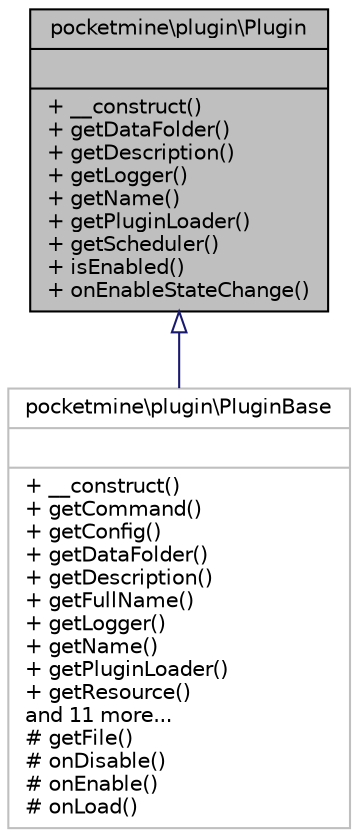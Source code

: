 digraph "pocketmine\plugin\Plugin"
{
 // INTERACTIVE_SVG=YES
 // LATEX_PDF_SIZE
  edge [fontname="Helvetica",fontsize="10",labelfontname="Helvetica",labelfontsize="10"];
  node [fontname="Helvetica",fontsize="10",shape=record];
  Node1 [label="{pocketmine\\plugin\\Plugin\n||+ __construct()\l+ getDataFolder()\l+ getDescription()\l+ getLogger()\l+ getName()\l+ getPluginLoader()\l+ getScheduler()\l+ isEnabled()\l+ onEnableStateChange()\l}",height=0.2,width=0.4,color="black", fillcolor="grey75", style="filled", fontcolor="black",tooltip=" "];
  Node1 -> Node2 [dir="back",color="midnightblue",fontsize="10",style="solid",arrowtail="onormal",fontname="Helvetica"];
  Node2 [label="{pocketmine\\plugin\\PluginBase\n||+ __construct()\l+ getCommand()\l+ getConfig()\l+ getDataFolder()\l+ getDescription()\l+ getFullName()\l+ getLogger()\l+ getName()\l+ getPluginLoader()\l+ getResource()\land 11 more...\l# getFile()\l# onDisable()\l# onEnable()\l# onLoad()\l}",height=0.2,width=0.4,color="grey75", fillcolor="white", style="filled",URL="$d1/d8e/classpocketmine_1_1plugin_1_1_plugin_base.html",tooltip=" "];
}
